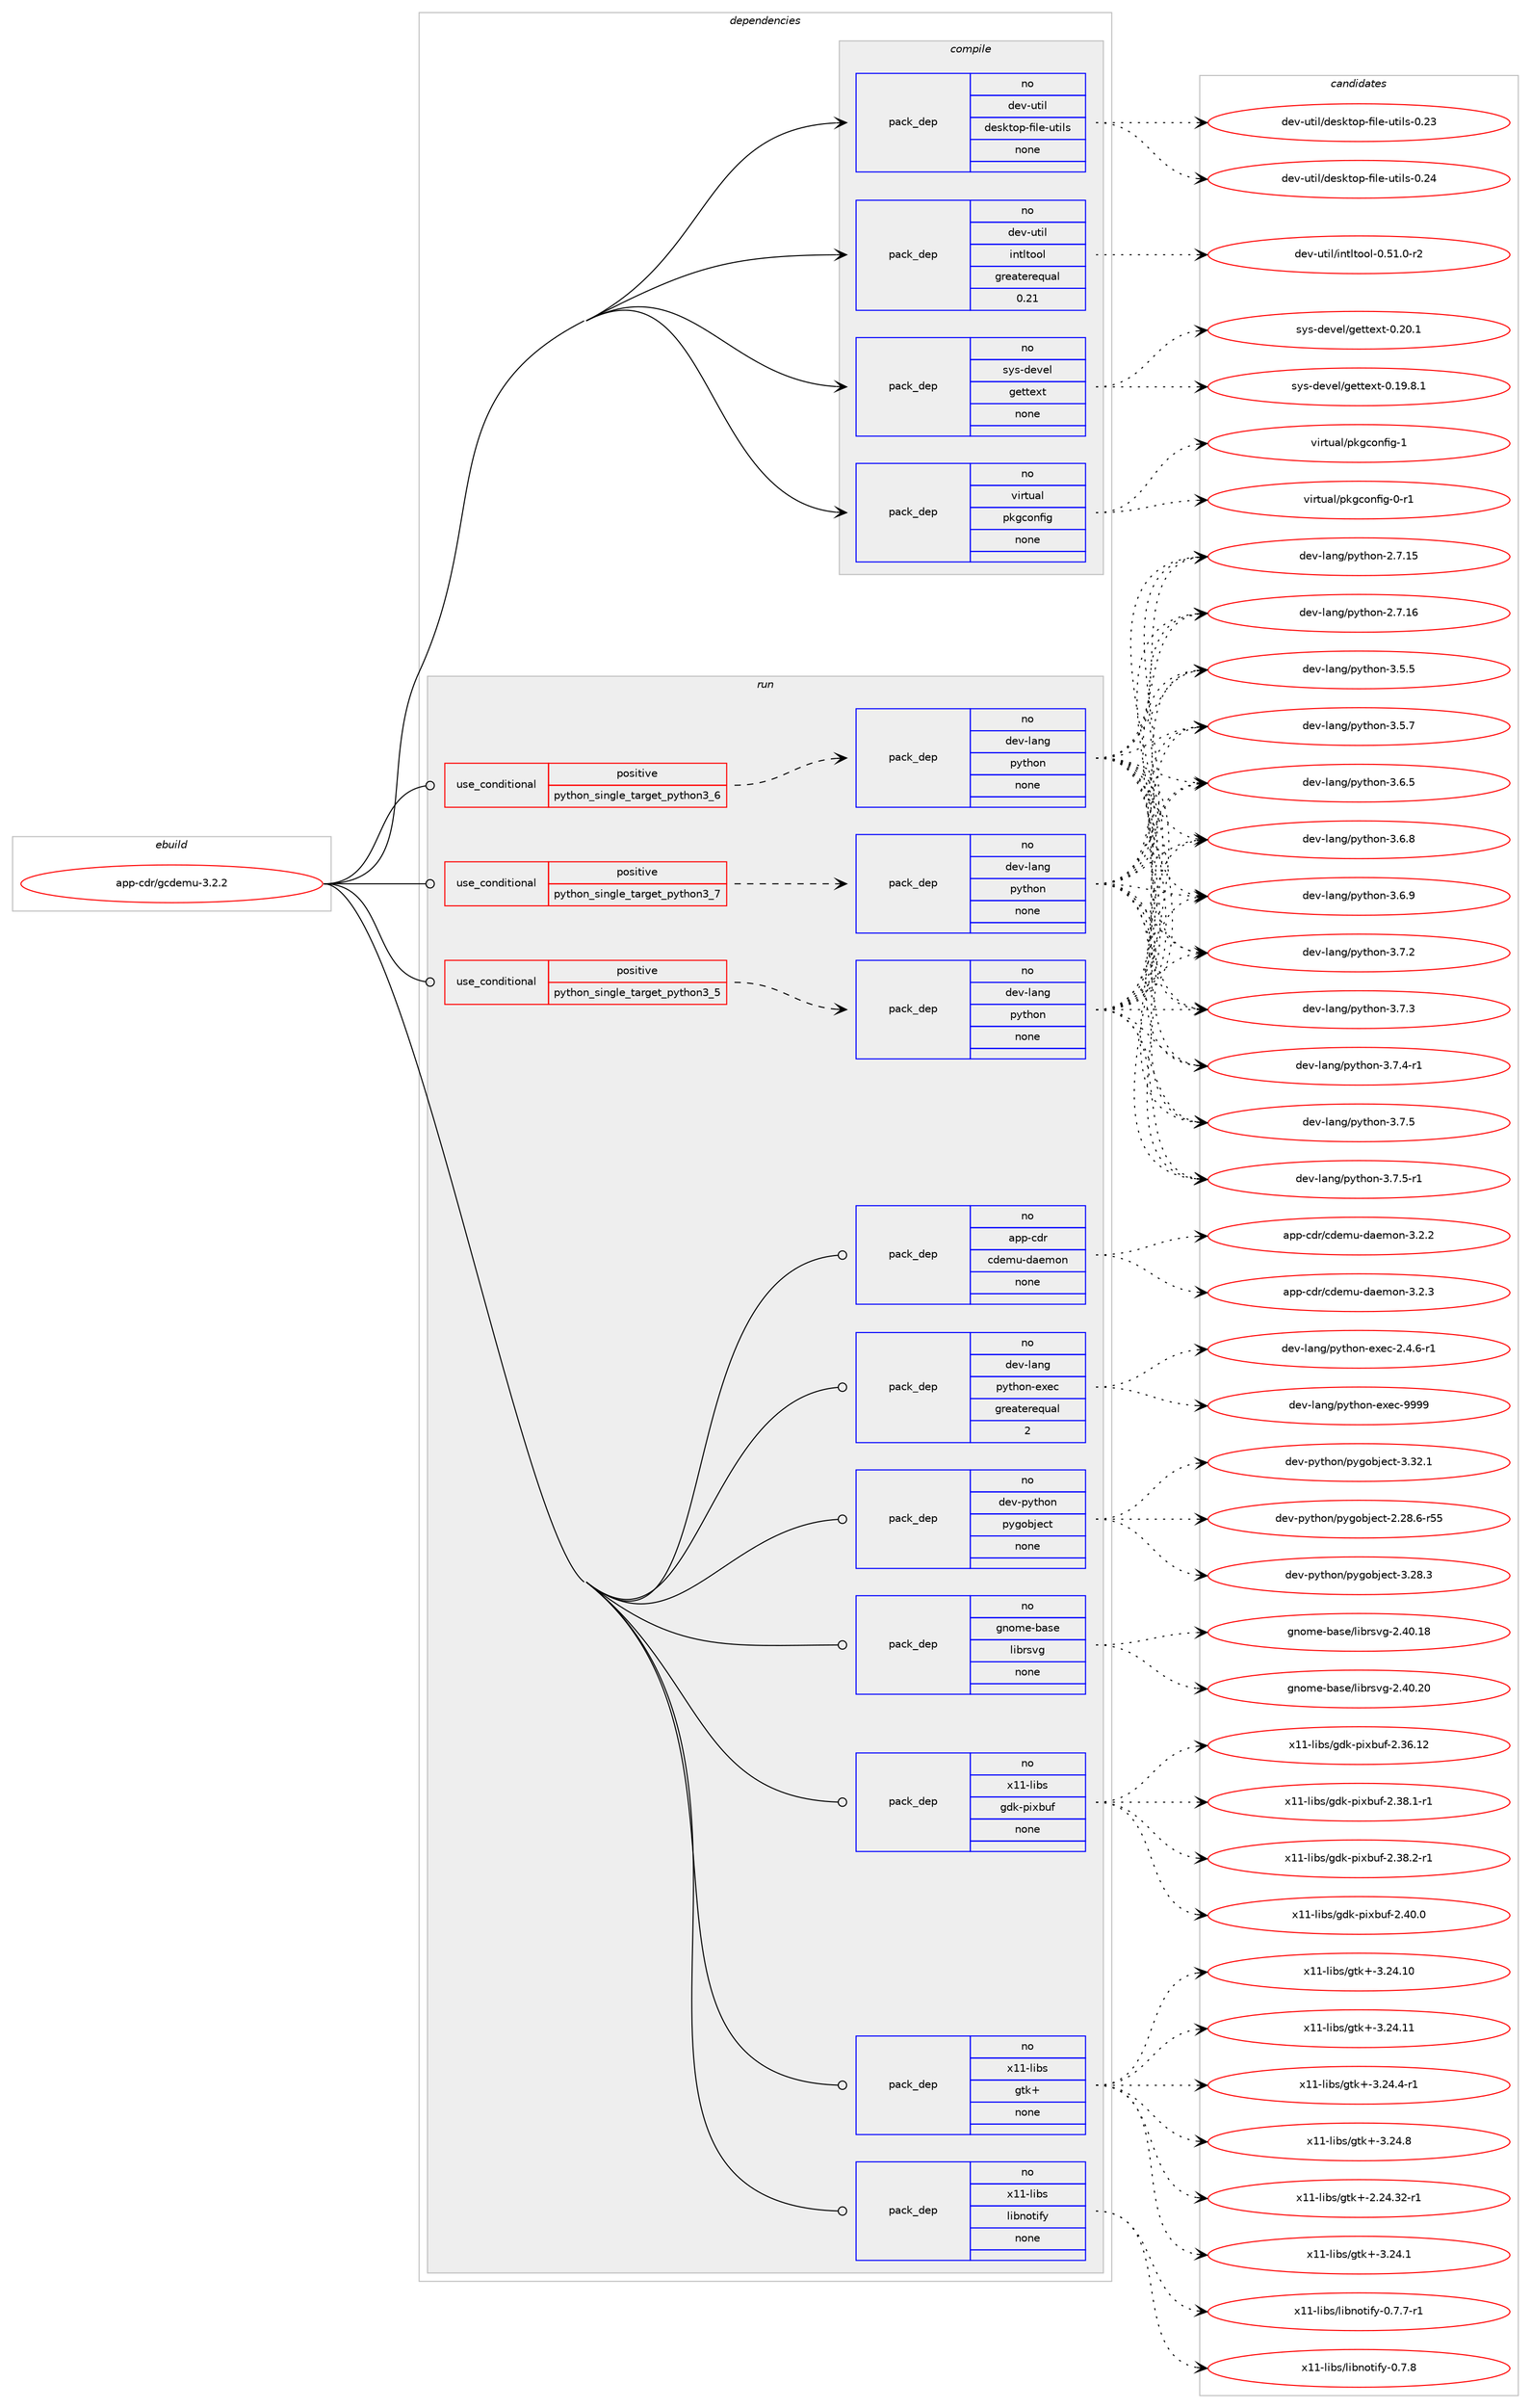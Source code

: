 digraph prolog {

# *************
# Graph options
# *************

newrank=true;
concentrate=true;
compound=true;
graph [rankdir=LR,fontname=Helvetica,fontsize=10,ranksep=1.5];#, ranksep=2.5, nodesep=0.2];
edge  [arrowhead=vee];
node  [fontname=Helvetica,fontsize=10];

# **********
# The ebuild
# **********

subgraph cluster_leftcol {
color=gray;
rank=same;
label=<<i>ebuild</i>>;
id [label="app-cdr/gcdemu-3.2.2", color=red, width=4, href="../app-cdr/gcdemu-3.2.2.svg"];
}

# ****************
# The dependencies
# ****************

subgraph cluster_midcol {
color=gray;
label=<<i>dependencies</i>>;
subgraph cluster_compile {
fillcolor="#eeeeee";
style=filled;
label=<<i>compile</i>>;
subgraph pack353638 {
dependency475831 [label=<<TABLE BORDER="0" CELLBORDER="1" CELLSPACING="0" CELLPADDING="4" WIDTH="220"><TR><TD ROWSPAN="6" CELLPADDING="30">pack_dep</TD></TR><TR><TD WIDTH="110">no</TD></TR><TR><TD>dev-util</TD></TR><TR><TD>desktop-file-utils</TD></TR><TR><TD>none</TD></TR><TR><TD></TD></TR></TABLE>>, shape=none, color=blue];
}
id:e -> dependency475831:w [weight=20,style="solid",arrowhead="vee"];
subgraph pack353639 {
dependency475832 [label=<<TABLE BORDER="0" CELLBORDER="1" CELLSPACING="0" CELLPADDING="4" WIDTH="220"><TR><TD ROWSPAN="6" CELLPADDING="30">pack_dep</TD></TR><TR><TD WIDTH="110">no</TD></TR><TR><TD>dev-util</TD></TR><TR><TD>intltool</TD></TR><TR><TD>greaterequal</TD></TR><TR><TD>0.21</TD></TR></TABLE>>, shape=none, color=blue];
}
id:e -> dependency475832:w [weight=20,style="solid",arrowhead="vee"];
subgraph pack353640 {
dependency475833 [label=<<TABLE BORDER="0" CELLBORDER="1" CELLSPACING="0" CELLPADDING="4" WIDTH="220"><TR><TD ROWSPAN="6" CELLPADDING="30">pack_dep</TD></TR><TR><TD WIDTH="110">no</TD></TR><TR><TD>sys-devel</TD></TR><TR><TD>gettext</TD></TR><TR><TD>none</TD></TR><TR><TD></TD></TR></TABLE>>, shape=none, color=blue];
}
id:e -> dependency475833:w [weight=20,style="solid",arrowhead="vee"];
subgraph pack353641 {
dependency475834 [label=<<TABLE BORDER="0" CELLBORDER="1" CELLSPACING="0" CELLPADDING="4" WIDTH="220"><TR><TD ROWSPAN="6" CELLPADDING="30">pack_dep</TD></TR><TR><TD WIDTH="110">no</TD></TR><TR><TD>virtual</TD></TR><TR><TD>pkgconfig</TD></TR><TR><TD>none</TD></TR><TR><TD></TD></TR></TABLE>>, shape=none, color=blue];
}
id:e -> dependency475834:w [weight=20,style="solid",arrowhead="vee"];
}
subgraph cluster_compileandrun {
fillcolor="#eeeeee";
style=filled;
label=<<i>compile and run</i>>;
}
subgraph cluster_run {
fillcolor="#eeeeee";
style=filled;
label=<<i>run</i>>;
subgraph cond113555 {
dependency475835 [label=<<TABLE BORDER="0" CELLBORDER="1" CELLSPACING="0" CELLPADDING="4"><TR><TD ROWSPAN="3" CELLPADDING="10">use_conditional</TD></TR><TR><TD>positive</TD></TR><TR><TD>python_single_target_python3_5</TD></TR></TABLE>>, shape=none, color=red];
subgraph pack353642 {
dependency475836 [label=<<TABLE BORDER="0" CELLBORDER="1" CELLSPACING="0" CELLPADDING="4" WIDTH="220"><TR><TD ROWSPAN="6" CELLPADDING="30">pack_dep</TD></TR><TR><TD WIDTH="110">no</TD></TR><TR><TD>dev-lang</TD></TR><TR><TD>python</TD></TR><TR><TD>none</TD></TR><TR><TD></TD></TR></TABLE>>, shape=none, color=blue];
}
dependency475835:e -> dependency475836:w [weight=20,style="dashed",arrowhead="vee"];
}
id:e -> dependency475835:w [weight=20,style="solid",arrowhead="odot"];
subgraph cond113556 {
dependency475837 [label=<<TABLE BORDER="0" CELLBORDER="1" CELLSPACING="0" CELLPADDING="4"><TR><TD ROWSPAN="3" CELLPADDING="10">use_conditional</TD></TR><TR><TD>positive</TD></TR><TR><TD>python_single_target_python3_6</TD></TR></TABLE>>, shape=none, color=red];
subgraph pack353643 {
dependency475838 [label=<<TABLE BORDER="0" CELLBORDER="1" CELLSPACING="0" CELLPADDING="4" WIDTH="220"><TR><TD ROWSPAN="6" CELLPADDING="30">pack_dep</TD></TR><TR><TD WIDTH="110">no</TD></TR><TR><TD>dev-lang</TD></TR><TR><TD>python</TD></TR><TR><TD>none</TD></TR><TR><TD></TD></TR></TABLE>>, shape=none, color=blue];
}
dependency475837:e -> dependency475838:w [weight=20,style="dashed",arrowhead="vee"];
}
id:e -> dependency475837:w [weight=20,style="solid",arrowhead="odot"];
subgraph cond113557 {
dependency475839 [label=<<TABLE BORDER="0" CELLBORDER="1" CELLSPACING="0" CELLPADDING="4"><TR><TD ROWSPAN="3" CELLPADDING="10">use_conditional</TD></TR><TR><TD>positive</TD></TR><TR><TD>python_single_target_python3_7</TD></TR></TABLE>>, shape=none, color=red];
subgraph pack353644 {
dependency475840 [label=<<TABLE BORDER="0" CELLBORDER="1" CELLSPACING="0" CELLPADDING="4" WIDTH="220"><TR><TD ROWSPAN="6" CELLPADDING="30">pack_dep</TD></TR><TR><TD WIDTH="110">no</TD></TR><TR><TD>dev-lang</TD></TR><TR><TD>python</TD></TR><TR><TD>none</TD></TR><TR><TD></TD></TR></TABLE>>, shape=none, color=blue];
}
dependency475839:e -> dependency475840:w [weight=20,style="dashed",arrowhead="vee"];
}
id:e -> dependency475839:w [weight=20,style="solid",arrowhead="odot"];
subgraph pack353645 {
dependency475841 [label=<<TABLE BORDER="0" CELLBORDER="1" CELLSPACING="0" CELLPADDING="4" WIDTH="220"><TR><TD ROWSPAN="6" CELLPADDING="30">pack_dep</TD></TR><TR><TD WIDTH="110">no</TD></TR><TR><TD>app-cdr</TD></TR><TR><TD>cdemu-daemon</TD></TR><TR><TD>none</TD></TR><TR><TD></TD></TR></TABLE>>, shape=none, color=blue];
}
id:e -> dependency475841:w [weight=20,style="solid",arrowhead="odot"];
subgraph pack353646 {
dependency475842 [label=<<TABLE BORDER="0" CELLBORDER="1" CELLSPACING="0" CELLPADDING="4" WIDTH="220"><TR><TD ROWSPAN="6" CELLPADDING="30">pack_dep</TD></TR><TR><TD WIDTH="110">no</TD></TR><TR><TD>dev-lang</TD></TR><TR><TD>python-exec</TD></TR><TR><TD>greaterequal</TD></TR><TR><TD>2</TD></TR></TABLE>>, shape=none, color=blue];
}
id:e -> dependency475842:w [weight=20,style="solid",arrowhead="odot"];
subgraph pack353647 {
dependency475843 [label=<<TABLE BORDER="0" CELLBORDER="1" CELLSPACING="0" CELLPADDING="4" WIDTH="220"><TR><TD ROWSPAN="6" CELLPADDING="30">pack_dep</TD></TR><TR><TD WIDTH="110">no</TD></TR><TR><TD>dev-python</TD></TR><TR><TD>pygobject</TD></TR><TR><TD>none</TD></TR><TR><TD></TD></TR></TABLE>>, shape=none, color=blue];
}
id:e -> dependency475843:w [weight=20,style="solid",arrowhead="odot"];
subgraph pack353648 {
dependency475844 [label=<<TABLE BORDER="0" CELLBORDER="1" CELLSPACING="0" CELLPADDING="4" WIDTH="220"><TR><TD ROWSPAN="6" CELLPADDING="30">pack_dep</TD></TR><TR><TD WIDTH="110">no</TD></TR><TR><TD>gnome-base</TD></TR><TR><TD>librsvg</TD></TR><TR><TD>none</TD></TR><TR><TD></TD></TR></TABLE>>, shape=none, color=blue];
}
id:e -> dependency475844:w [weight=20,style="solid",arrowhead="odot"];
subgraph pack353649 {
dependency475845 [label=<<TABLE BORDER="0" CELLBORDER="1" CELLSPACING="0" CELLPADDING="4" WIDTH="220"><TR><TD ROWSPAN="6" CELLPADDING="30">pack_dep</TD></TR><TR><TD WIDTH="110">no</TD></TR><TR><TD>x11-libs</TD></TR><TR><TD>gdk-pixbuf</TD></TR><TR><TD>none</TD></TR><TR><TD></TD></TR></TABLE>>, shape=none, color=blue];
}
id:e -> dependency475845:w [weight=20,style="solid",arrowhead="odot"];
subgraph pack353650 {
dependency475846 [label=<<TABLE BORDER="0" CELLBORDER="1" CELLSPACING="0" CELLPADDING="4" WIDTH="220"><TR><TD ROWSPAN="6" CELLPADDING="30">pack_dep</TD></TR><TR><TD WIDTH="110">no</TD></TR><TR><TD>x11-libs</TD></TR><TR><TD>gtk+</TD></TR><TR><TD>none</TD></TR><TR><TD></TD></TR></TABLE>>, shape=none, color=blue];
}
id:e -> dependency475846:w [weight=20,style="solid",arrowhead="odot"];
subgraph pack353651 {
dependency475847 [label=<<TABLE BORDER="0" CELLBORDER="1" CELLSPACING="0" CELLPADDING="4" WIDTH="220"><TR><TD ROWSPAN="6" CELLPADDING="30">pack_dep</TD></TR><TR><TD WIDTH="110">no</TD></TR><TR><TD>x11-libs</TD></TR><TR><TD>libnotify</TD></TR><TR><TD>none</TD></TR><TR><TD></TD></TR></TABLE>>, shape=none, color=blue];
}
id:e -> dependency475847:w [weight=20,style="solid",arrowhead="odot"];
}
}

# **************
# The candidates
# **************

subgraph cluster_choices {
rank=same;
color=gray;
label=<<i>candidates</i>>;

subgraph choice353638 {
color=black;
nodesep=1;
choice100101118451171161051084710010111510711611111245102105108101451171161051081154548465051 [label="dev-util/desktop-file-utils-0.23", color=red, width=4,href="../dev-util/desktop-file-utils-0.23.svg"];
choice100101118451171161051084710010111510711611111245102105108101451171161051081154548465052 [label="dev-util/desktop-file-utils-0.24", color=red, width=4,href="../dev-util/desktop-file-utils-0.24.svg"];
dependency475831:e -> choice100101118451171161051084710010111510711611111245102105108101451171161051081154548465051:w [style=dotted,weight="100"];
dependency475831:e -> choice100101118451171161051084710010111510711611111245102105108101451171161051081154548465052:w [style=dotted,weight="100"];
}
subgraph choice353639 {
color=black;
nodesep=1;
choice1001011184511711610510847105110116108116111111108454846534946484511450 [label="dev-util/intltool-0.51.0-r2", color=red, width=4,href="../dev-util/intltool-0.51.0-r2.svg"];
dependency475832:e -> choice1001011184511711610510847105110116108116111111108454846534946484511450:w [style=dotted,weight="100"];
}
subgraph choice353640 {
color=black;
nodesep=1;
choice1151211154510010111810110847103101116116101120116454846495746564649 [label="sys-devel/gettext-0.19.8.1", color=red, width=4,href="../sys-devel/gettext-0.19.8.1.svg"];
choice115121115451001011181011084710310111611610112011645484650484649 [label="sys-devel/gettext-0.20.1", color=red, width=4,href="../sys-devel/gettext-0.20.1.svg"];
dependency475833:e -> choice1151211154510010111810110847103101116116101120116454846495746564649:w [style=dotted,weight="100"];
dependency475833:e -> choice115121115451001011181011084710310111611610112011645484650484649:w [style=dotted,weight="100"];
}
subgraph choice353641 {
color=black;
nodesep=1;
choice11810511411611797108471121071039911111010210510345484511449 [label="virtual/pkgconfig-0-r1", color=red, width=4,href="../virtual/pkgconfig-0-r1.svg"];
choice1181051141161179710847112107103991111101021051034549 [label="virtual/pkgconfig-1", color=red, width=4,href="../virtual/pkgconfig-1.svg"];
dependency475834:e -> choice11810511411611797108471121071039911111010210510345484511449:w [style=dotted,weight="100"];
dependency475834:e -> choice1181051141161179710847112107103991111101021051034549:w [style=dotted,weight="100"];
}
subgraph choice353642 {
color=black;
nodesep=1;
choice10010111845108971101034711212111610411111045504655464953 [label="dev-lang/python-2.7.15", color=red, width=4,href="../dev-lang/python-2.7.15.svg"];
choice10010111845108971101034711212111610411111045504655464954 [label="dev-lang/python-2.7.16", color=red, width=4,href="../dev-lang/python-2.7.16.svg"];
choice100101118451089711010347112121116104111110455146534653 [label="dev-lang/python-3.5.5", color=red, width=4,href="../dev-lang/python-3.5.5.svg"];
choice100101118451089711010347112121116104111110455146534655 [label="dev-lang/python-3.5.7", color=red, width=4,href="../dev-lang/python-3.5.7.svg"];
choice100101118451089711010347112121116104111110455146544653 [label="dev-lang/python-3.6.5", color=red, width=4,href="../dev-lang/python-3.6.5.svg"];
choice100101118451089711010347112121116104111110455146544656 [label="dev-lang/python-3.6.8", color=red, width=4,href="../dev-lang/python-3.6.8.svg"];
choice100101118451089711010347112121116104111110455146544657 [label="dev-lang/python-3.6.9", color=red, width=4,href="../dev-lang/python-3.6.9.svg"];
choice100101118451089711010347112121116104111110455146554650 [label="dev-lang/python-3.7.2", color=red, width=4,href="../dev-lang/python-3.7.2.svg"];
choice100101118451089711010347112121116104111110455146554651 [label="dev-lang/python-3.7.3", color=red, width=4,href="../dev-lang/python-3.7.3.svg"];
choice1001011184510897110103471121211161041111104551465546524511449 [label="dev-lang/python-3.7.4-r1", color=red, width=4,href="../dev-lang/python-3.7.4-r1.svg"];
choice100101118451089711010347112121116104111110455146554653 [label="dev-lang/python-3.7.5", color=red, width=4,href="../dev-lang/python-3.7.5.svg"];
choice1001011184510897110103471121211161041111104551465546534511449 [label="dev-lang/python-3.7.5-r1", color=red, width=4,href="../dev-lang/python-3.7.5-r1.svg"];
dependency475836:e -> choice10010111845108971101034711212111610411111045504655464953:w [style=dotted,weight="100"];
dependency475836:e -> choice10010111845108971101034711212111610411111045504655464954:w [style=dotted,weight="100"];
dependency475836:e -> choice100101118451089711010347112121116104111110455146534653:w [style=dotted,weight="100"];
dependency475836:e -> choice100101118451089711010347112121116104111110455146534655:w [style=dotted,weight="100"];
dependency475836:e -> choice100101118451089711010347112121116104111110455146544653:w [style=dotted,weight="100"];
dependency475836:e -> choice100101118451089711010347112121116104111110455146544656:w [style=dotted,weight="100"];
dependency475836:e -> choice100101118451089711010347112121116104111110455146544657:w [style=dotted,weight="100"];
dependency475836:e -> choice100101118451089711010347112121116104111110455146554650:w [style=dotted,weight="100"];
dependency475836:e -> choice100101118451089711010347112121116104111110455146554651:w [style=dotted,weight="100"];
dependency475836:e -> choice1001011184510897110103471121211161041111104551465546524511449:w [style=dotted,weight="100"];
dependency475836:e -> choice100101118451089711010347112121116104111110455146554653:w [style=dotted,weight="100"];
dependency475836:e -> choice1001011184510897110103471121211161041111104551465546534511449:w [style=dotted,weight="100"];
}
subgraph choice353643 {
color=black;
nodesep=1;
choice10010111845108971101034711212111610411111045504655464953 [label="dev-lang/python-2.7.15", color=red, width=4,href="../dev-lang/python-2.7.15.svg"];
choice10010111845108971101034711212111610411111045504655464954 [label="dev-lang/python-2.7.16", color=red, width=4,href="../dev-lang/python-2.7.16.svg"];
choice100101118451089711010347112121116104111110455146534653 [label="dev-lang/python-3.5.5", color=red, width=4,href="../dev-lang/python-3.5.5.svg"];
choice100101118451089711010347112121116104111110455146534655 [label="dev-lang/python-3.5.7", color=red, width=4,href="../dev-lang/python-3.5.7.svg"];
choice100101118451089711010347112121116104111110455146544653 [label="dev-lang/python-3.6.5", color=red, width=4,href="../dev-lang/python-3.6.5.svg"];
choice100101118451089711010347112121116104111110455146544656 [label="dev-lang/python-3.6.8", color=red, width=4,href="../dev-lang/python-3.6.8.svg"];
choice100101118451089711010347112121116104111110455146544657 [label="dev-lang/python-3.6.9", color=red, width=4,href="../dev-lang/python-3.6.9.svg"];
choice100101118451089711010347112121116104111110455146554650 [label="dev-lang/python-3.7.2", color=red, width=4,href="../dev-lang/python-3.7.2.svg"];
choice100101118451089711010347112121116104111110455146554651 [label="dev-lang/python-3.7.3", color=red, width=4,href="../dev-lang/python-3.7.3.svg"];
choice1001011184510897110103471121211161041111104551465546524511449 [label="dev-lang/python-3.7.4-r1", color=red, width=4,href="../dev-lang/python-3.7.4-r1.svg"];
choice100101118451089711010347112121116104111110455146554653 [label="dev-lang/python-3.7.5", color=red, width=4,href="../dev-lang/python-3.7.5.svg"];
choice1001011184510897110103471121211161041111104551465546534511449 [label="dev-lang/python-3.7.5-r1", color=red, width=4,href="../dev-lang/python-3.7.5-r1.svg"];
dependency475838:e -> choice10010111845108971101034711212111610411111045504655464953:w [style=dotted,weight="100"];
dependency475838:e -> choice10010111845108971101034711212111610411111045504655464954:w [style=dotted,weight="100"];
dependency475838:e -> choice100101118451089711010347112121116104111110455146534653:w [style=dotted,weight="100"];
dependency475838:e -> choice100101118451089711010347112121116104111110455146534655:w [style=dotted,weight="100"];
dependency475838:e -> choice100101118451089711010347112121116104111110455146544653:w [style=dotted,weight="100"];
dependency475838:e -> choice100101118451089711010347112121116104111110455146544656:w [style=dotted,weight="100"];
dependency475838:e -> choice100101118451089711010347112121116104111110455146544657:w [style=dotted,weight="100"];
dependency475838:e -> choice100101118451089711010347112121116104111110455146554650:w [style=dotted,weight="100"];
dependency475838:e -> choice100101118451089711010347112121116104111110455146554651:w [style=dotted,weight="100"];
dependency475838:e -> choice1001011184510897110103471121211161041111104551465546524511449:w [style=dotted,weight="100"];
dependency475838:e -> choice100101118451089711010347112121116104111110455146554653:w [style=dotted,weight="100"];
dependency475838:e -> choice1001011184510897110103471121211161041111104551465546534511449:w [style=dotted,weight="100"];
}
subgraph choice353644 {
color=black;
nodesep=1;
choice10010111845108971101034711212111610411111045504655464953 [label="dev-lang/python-2.7.15", color=red, width=4,href="../dev-lang/python-2.7.15.svg"];
choice10010111845108971101034711212111610411111045504655464954 [label="dev-lang/python-2.7.16", color=red, width=4,href="../dev-lang/python-2.7.16.svg"];
choice100101118451089711010347112121116104111110455146534653 [label="dev-lang/python-3.5.5", color=red, width=4,href="../dev-lang/python-3.5.5.svg"];
choice100101118451089711010347112121116104111110455146534655 [label="dev-lang/python-3.5.7", color=red, width=4,href="../dev-lang/python-3.5.7.svg"];
choice100101118451089711010347112121116104111110455146544653 [label="dev-lang/python-3.6.5", color=red, width=4,href="../dev-lang/python-3.6.5.svg"];
choice100101118451089711010347112121116104111110455146544656 [label="dev-lang/python-3.6.8", color=red, width=4,href="../dev-lang/python-3.6.8.svg"];
choice100101118451089711010347112121116104111110455146544657 [label="dev-lang/python-3.6.9", color=red, width=4,href="../dev-lang/python-3.6.9.svg"];
choice100101118451089711010347112121116104111110455146554650 [label="dev-lang/python-3.7.2", color=red, width=4,href="../dev-lang/python-3.7.2.svg"];
choice100101118451089711010347112121116104111110455146554651 [label="dev-lang/python-3.7.3", color=red, width=4,href="../dev-lang/python-3.7.3.svg"];
choice1001011184510897110103471121211161041111104551465546524511449 [label="dev-lang/python-3.7.4-r1", color=red, width=4,href="../dev-lang/python-3.7.4-r1.svg"];
choice100101118451089711010347112121116104111110455146554653 [label="dev-lang/python-3.7.5", color=red, width=4,href="../dev-lang/python-3.7.5.svg"];
choice1001011184510897110103471121211161041111104551465546534511449 [label="dev-lang/python-3.7.5-r1", color=red, width=4,href="../dev-lang/python-3.7.5-r1.svg"];
dependency475840:e -> choice10010111845108971101034711212111610411111045504655464953:w [style=dotted,weight="100"];
dependency475840:e -> choice10010111845108971101034711212111610411111045504655464954:w [style=dotted,weight="100"];
dependency475840:e -> choice100101118451089711010347112121116104111110455146534653:w [style=dotted,weight="100"];
dependency475840:e -> choice100101118451089711010347112121116104111110455146534655:w [style=dotted,weight="100"];
dependency475840:e -> choice100101118451089711010347112121116104111110455146544653:w [style=dotted,weight="100"];
dependency475840:e -> choice100101118451089711010347112121116104111110455146544656:w [style=dotted,weight="100"];
dependency475840:e -> choice100101118451089711010347112121116104111110455146544657:w [style=dotted,weight="100"];
dependency475840:e -> choice100101118451089711010347112121116104111110455146554650:w [style=dotted,weight="100"];
dependency475840:e -> choice100101118451089711010347112121116104111110455146554651:w [style=dotted,weight="100"];
dependency475840:e -> choice1001011184510897110103471121211161041111104551465546524511449:w [style=dotted,weight="100"];
dependency475840:e -> choice100101118451089711010347112121116104111110455146554653:w [style=dotted,weight="100"];
dependency475840:e -> choice1001011184510897110103471121211161041111104551465546534511449:w [style=dotted,weight="100"];
}
subgraph choice353645 {
color=black;
nodesep=1;
choice97112112459910011447991001011091174510097101109111110455146504650 [label="app-cdr/cdemu-daemon-3.2.2", color=red, width=4,href="../app-cdr/cdemu-daemon-3.2.2.svg"];
choice97112112459910011447991001011091174510097101109111110455146504651 [label="app-cdr/cdemu-daemon-3.2.3", color=red, width=4,href="../app-cdr/cdemu-daemon-3.2.3.svg"];
dependency475841:e -> choice97112112459910011447991001011091174510097101109111110455146504650:w [style=dotted,weight="100"];
dependency475841:e -> choice97112112459910011447991001011091174510097101109111110455146504651:w [style=dotted,weight="100"];
}
subgraph choice353646 {
color=black;
nodesep=1;
choice10010111845108971101034711212111610411111045101120101994550465246544511449 [label="dev-lang/python-exec-2.4.6-r1", color=red, width=4,href="../dev-lang/python-exec-2.4.6-r1.svg"];
choice10010111845108971101034711212111610411111045101120101994557575757 [label="dev-lang/python-exec-9999", color=red, width=4,href="../dev-lang/python-exec-9999.svg"];
dependency475842:e -> choice10010111845108971101034711212111610411111045101120101994550465246544511449:w [style=dotted,weight="100"];
dependency475842:e -> choice10010111845108971101034711212111610411111045101120101994557575757:w [style=dotted,weight="100"];
}
subgraph choice353647 {
color=black;
nodesep=1;
choice1001011184511212111610411111047112121103111981061019911645504650564654451145353 [label="dev-python/pygobject-2.28.6-r55", color=red, width=4,href="../dev-python/pygobject-2.28.6-r55.svg"];
choice1001011184511212111610411111047112121103111981061019911645514650564651 [label="dev-python/pygobject-3.28.3", color=red, width=4,href="../dev-python/pygobject-3.28.3.svg"];
choice1001011184511212111610411111047112121103111981061019911645514651504649 [label="dev-python/pygobject-3.32.1", color=red, width=4,href="../dev-python/pygobject-3.32.1.svg"];
dependency475843:e -> choice1001011184511212111610411111047112121103111981061019911645504650564654451145353:w [style=dotted,weight="100"];
dependency475843:e -> choice1001011184511212111610411111047112121103111981061019911645514650564651:w [style=dotted,weight="100"];
dependency475843:e -> choice1001011184511212111610411111047112121103111981061019911645514651504649:w [style=dotted,weight="100"];
}
subgraph choice353648 {
color=black;
nodesep=1;
choice10311011110910145989711510147108105981141151181034550465248464956 [label="gnome-base/librsvg-2.40.18", color=red, width=4,href="../gnome-base/librsvg-2.40.18.svg"];
choice10311011110910145989711510147108105981141151181034550465248465048 [label="gnome-base/librsvg-2.40.20", color=red, width=4,href="../gnome-base/librsvg-2.40.20.svg"];
dependency475844:e -> choice10311011110910145989711510147108105981141151181034550465248464956:w [style=dotted,weight="100"];
dependency475844:e -> choice10311011110910145989711510147108105981141151181034550465248465048:w [style=dotted,weight="100"];
}
subgraph choice353649 {
color=black;
nodesep=1;
choice120494945108105981154710310010745112105120981171024550465154464950 [label="x11-libs/gdk-pixbuf-2.36.12", color=red, width=4,href="../x11-libs/gdk-pixbuf-2.36.12.svg"];
choice12049494510810598115471031001074511210512098117102455046515646494511449 [label="x11-libs/gdk-pixbuf-2.38.1-r1", color=red, width=4,href="../x11-libs/gdk-pixbuf-2.38.1-r1.svg"];
choice12049494510810598115471031001074511210512098117102455046515646504511449 [label="x11-libs/gdk-pixbuf-2.38.2-r1", color=red, width=4,href="../x11-libs/gdk-pixbuf-2.38.2-r1.svg"];
choice1204949451081059811547103100107451121051209811710245504652484648 [label="x11-libs/gdk-pixbuf-2.40.0", color=red, width=4,href="../x11-libs/gdk-pixbuf-2.40.0.svg"];
dependency475845:e -> choice120494945108105981154710310010745112105120981171024550465154464950:w [style=dotted,weight="100"];
dependency475845:e -> choice12049494510810598115471031001074511210512098117102455046515646494511449:w [style=dotted,weight="100"];
dependency475845:e -> choice12049494510810598115471031001074511210512098117102455046515646504511449:w [style=dotted,weight="100"];
dependency475845:e -> choice1204949451081059811547103100107451121051209811710245504652484648:w [style=dotted,weight="100"];
}
subgraph choice353650 {
color=black;
nodesep=1;
choice12049494510810598115471031161074345504650524651504511449 [label="x11-libs/gtk+-2.24.32-r1", color=red, width=4,href="../x11-libs/gtk+-2.24.32-r1.svg"];
choice12049494510810598115471031161074345514650524649 [label="x11-libs/gtk+-3.24.1", color=red, width=4,href="../x11-libs/gtk+-3.24.1.svg"];
choice1204949451081059811547103116107434551465052464948 [label="x11-libs/gtk+-3.24.10", color=red, width=4,href="../x11-libs/gtk+-3.24.10.svg"];
choice1204949451081059811547103116107434551465052464949 [label="x11-libs/gtk+-3.24.11", color=red, width=4,href="../x11-libs/gtk+-3.24.11.svg"];
choice120494945108105981154710311610743455146505246524511449 [label="x11-libs/gtk+-3.24.4-r1", color=red, width=4,href="../x11-libs/gtk+-3.24.4-r1.svg"];
choice12049494510810598115471031161074345514650524656 [label="x11-libs/gtk+-3.24.8", color=red, width=4,href="../x11-libs/gtk+-3.24.8.svg"];
dependency475846:e -> choice12049494510810598115471031161074345504650524651504511449:w [style=dotted,weight="100"];
dependency475846:e -> choice12049494510810598115471031161074345514650524649:w [style=dotted,weight="100"];
dependency475846:e -> choice1204949451081059811547103116107434551465052464948:w [style=dotted,weight="100"];
dependency475846:e -> choice1204949451081059811547103116107434551465052464949:w [style=dotted,weight="100"];
dependency475846:e -> choice120494945108105981154710311610743455146505246524511449:w [style=dotted,weight="100"];
dependency475846:e -> choice12049494510810598115471031161074345514650524656:w [style=dotted,weight="100"];
}
subgraph choice353651 {
color=black;
nodesep=1;
choice1204949451081059811547108105981101111161051021214548465546554511449 [label="x11-libs/libnotify-0.7.7-r1", color=red, width=4,href="../x11-libs/libnotify-0.7.7-r1.svg"];
choice120494945108105981154710810598110111116105102121454846554656 [label="x11-libs/libnotify-0.7.8", color=red, width=4,href="../x11-libs/libnotify-0.7.8.svg"];
dependency475847:e -> choice1204949451081059811547108105981101111161051021214548465546554511449:w [style=dotted,weight="100"];
dependency475847:e -> choice120494945108105981154710810598110111116105102121454846554656:w [style=dotted,weight="100"];
}
}

}
